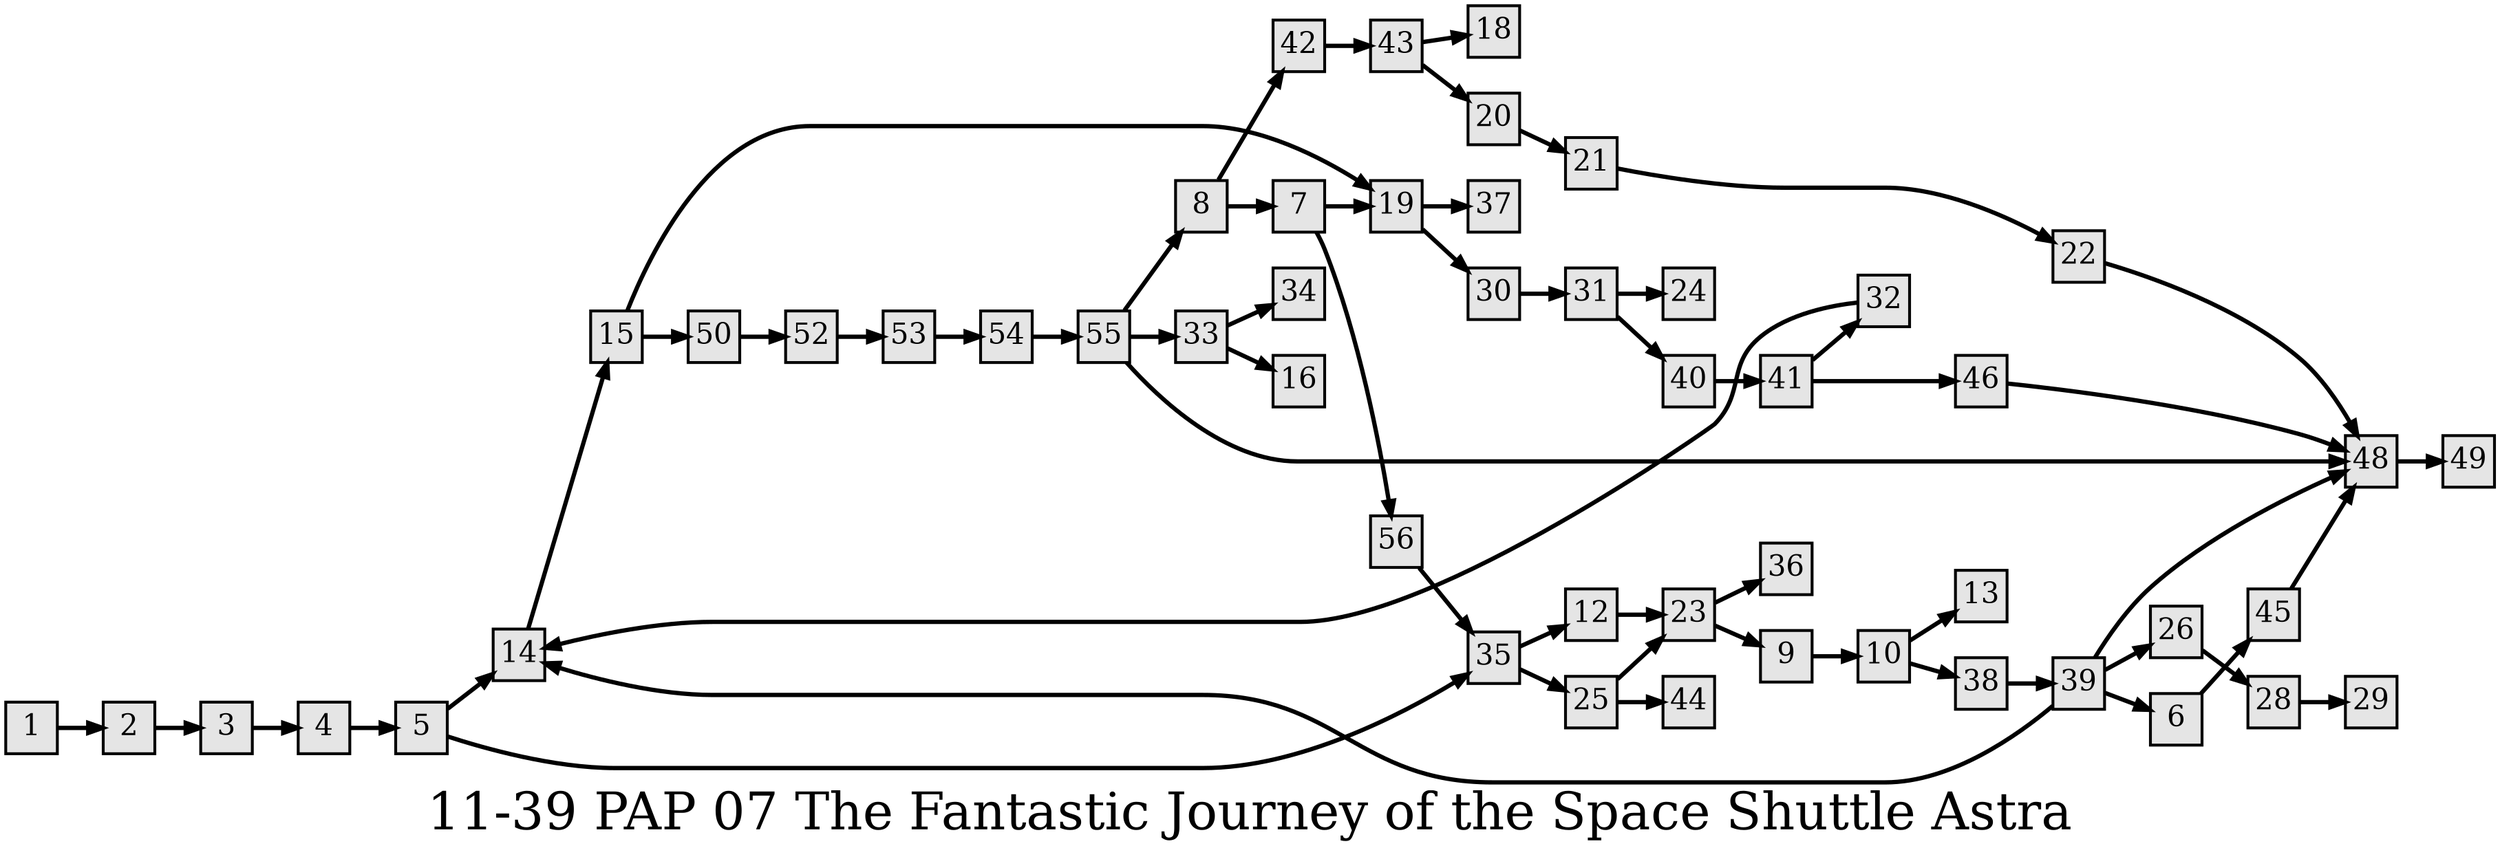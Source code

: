 digraph g{
  graph [ label="11-39 PAP 07 The Fantastic Journey of the Space Shuttle Astra" rankdir=LR, ordering=out, fontsize=36, nodesep="0.35", ranksep="0.45"];
  node  [shape=rect, penwidth=2, fontsize=20, style=filled, fillcolor=grey90, margin="0,0", labelfloat=true, regular=true, fixedsize=true];
  edge  [labelfloat=true, penwidth=3, fontsize=12];
  // ---;
  // group  : Katz;
  // id     :;
  // gbid   :;
  // series :;
  // title  :;
  // author :;
  // credit:;
  // - name : Kylie McGregor;
  // role : encoder;
  // date : 2017-09-08;
  // - name : Jeremy Douglass;
  // role : editor;
  // date : 2017-10-19;
  // render:;
  // - name   : small;
  // styles : gvStyles-small.txt;
  // engine : dot;
  // comment: >;
  
  // ---;
  
  // From | To | Label;
  
  1 -> 2;
  2 -> 3;
  3 -> 4;
  4 -> 5;
  5 -> 14;
  5 -> 35;
  6 -> 45;
  7 -> 19;
  7 -> 56;
  8 -> 42;
  8 -> 7;
  9 -> 10;
  10 -> 13;
  10 -> 38;
  12 -> 23;
  14 -> 15;
  15 -> 19;
  15 -> 50;
  19 -> 30;
  19 -> 37;
  20 -> 21;
  21 -> 22;
  22 -> 48;
  23 -> 9;
  23 -> 36;
  25 -> 23;
  25 -> 44;
  26 -> 28;
  28 -> 29;
  30 -> 31;
  31 -> 40;
  31 -> 24;
  32 -> 14;
  33 -> 34;
  33 -> 16;
  35 -> 12;
  35 -> 25;
  38 -> 39;
  39 -> 48;
  39 -> 26;
  39 -> 6;
  39 -> 14;
  40 -> 41;
  41 -> 32;
  41 -> 46;
  42 -> 43;
  43 -> 18;
  43 -> 20;
  45 -> 48;
  46 -> 48;
  48 -> 49;
  50 -> 52;
  52 -> 53;
  53 -> 54;
  54 -> 55;
  55 -> 8;
  55 -> 33;
  55 -> 48;
  56 -> 35;
}

